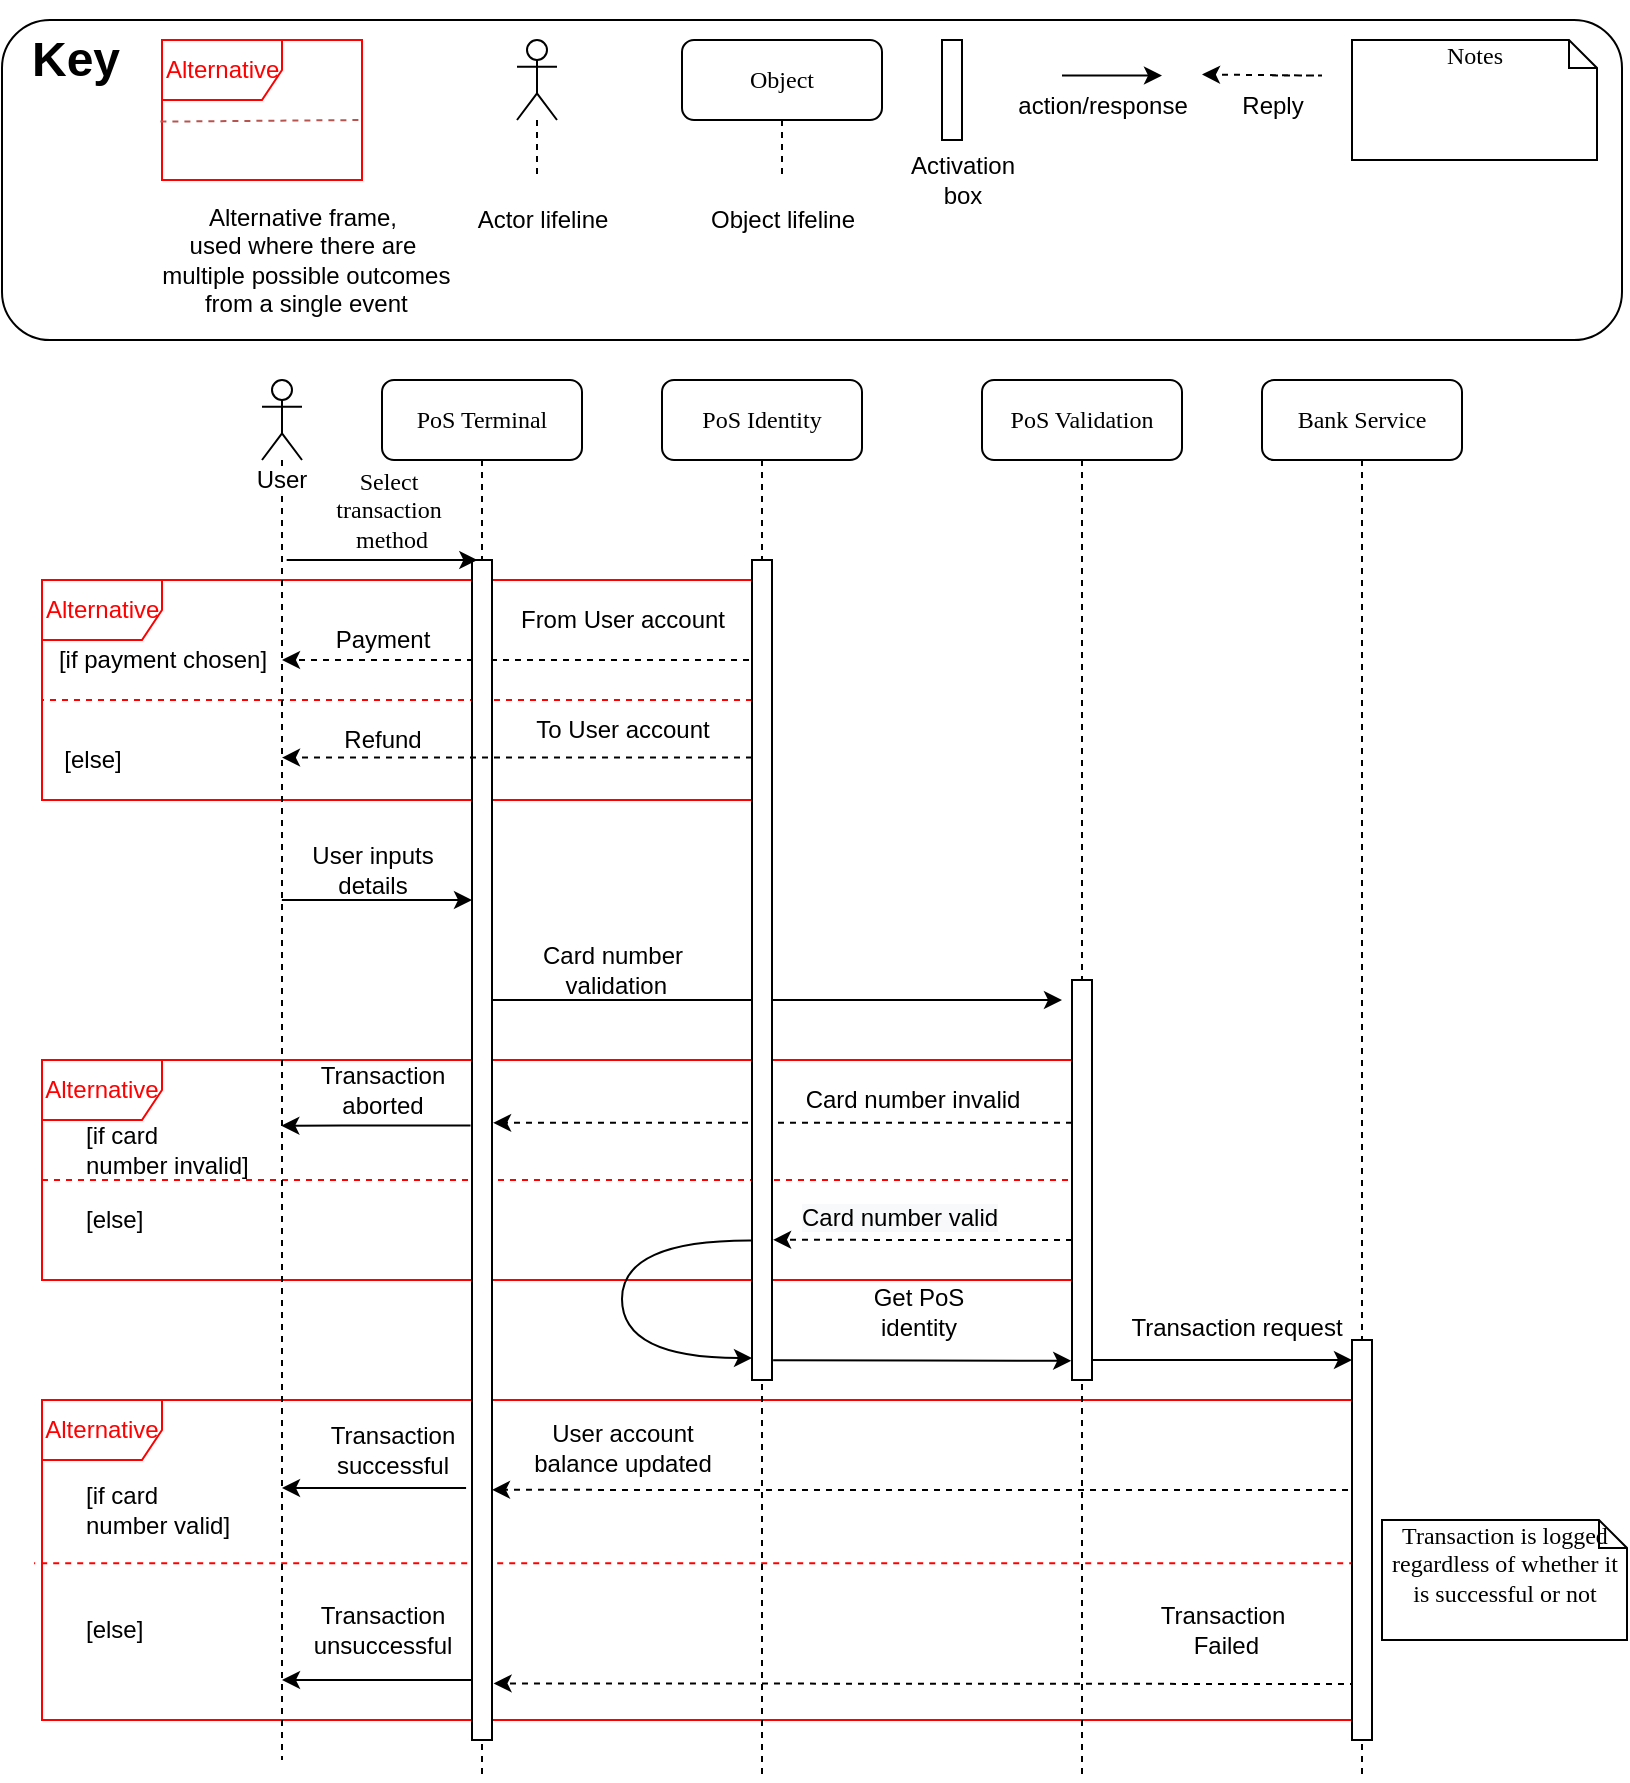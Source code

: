 <mxfile version="15.7.3" type="device"><diagram name="Page-1" id="13e1069c-82ec-6db2-03f1-153e76fe0fe0"><mxGraphModel dx="2138" dy="1499" grid="1" gridSize="10" guides="1" tooltips="1" connect="1" arrows="1" fold="1" page="1" pageScale="1" pageWidth="1100" pageHeight="850" background="none" math="0" shadow="0"><root><mxCell id="0"/><mxCell id="1" parent="0"/><mxCell id="HMbnHbtblO_8VEdp69nE-30" value="" style="rounded=1;whiteSpace=wrap;html=1;align=center;" vertex="1" parent="1"><mxGeometry x="-90" y="-100" width="810" height="160" as="geometry"/></mxCell><mxCell id="g32MehKwc59yKwNpWpvQ-69" value="&lt;font color=&quot;#ff0000&quot;&gt;Alternative&lt;/font&gt;" style="shape=umlFrame;whiteSpace=wrap;html=1;width=60;height=30;strokeColor=#FF0000;" parent="1" vertex="1"><mxGeometry x="-70" y="590" width="660" height="160" as="geometry"/></mxCell><mxCell id="7vEta_3EXKJIEZ94QdG3-17" style="edgeStyle=orthogonalEdgeStyle;rounded=0;orthogonalLoop=1;jettySize=auto;html=1;entryX=1.055;entryY=0.477;entryDx=0;entryDy=0;entryPerimeter=0;dashed=1;startArrow=none;startFill=0;endArrow=classic;endFill=1;" parent="1" source="7baba1c4bc27f4b0-13" target="7baba1c4bc27f4b0-9" edge="1"><mxGeometry relative="1" as="geometry"><Array as="points"><mxPoint x="300" y="451"/></Array></mxGeometry></mxCell><mxCell id="7vEta_3EXKJIEZ94QdG3-14" style="edgeStyle=orthogonalEdgeStyle;rounded=0;orthogonalLoop=1;jettySize=auto;html=1;startArrow=none;startFill=0;endArrow=classic;endFill=1;entryX=-0.04;entryY=0.952;entryDx=0;entryDy=0;entryPerimeter=0;exitX=1.056;exitY=0.976;exitDx=0;exitDy=0;exitPerimeter=0;" parent="1" source="7vEta_3EXKJIEZ94QdG3-16" target="7baba1c4bc27f4b0-13" edge="1"><mxGeometry relative="1" as="geometry"><mxPoint x="440" y="570" as="targetPoint"/><Array as="points"/></mxGeometry></mxCell><mxCell id="g32MehKwc59yKwNpWpvQ-23" value="&lt;font color=&quot;#ff0000&quot;&gt;Alternative&lt;/font&gt;" style="shape=umlFrame;whiteSpace=wrap;html=1;width=60;height=30;strokeColor=#FF0000;" parent="1" vertex="1"><mxGeometry x="-70" y="420" width="517" height="110" as="geometry"/></mxCell><mxCell id="g32MehKwc59yKwNpWpvQ-41" value="&lt;font color=&quot;#ff0000&quot;&gt;Alternative&lt;/font&gt;" style="shape=umlFrame;whiteSpace=wrap;html=1;align=left;strokeColor=#FF0000;" parent="1" vertex="1"><mxGeometry x="-70" y="180" width="360" height="110" as="geometry"/></mxCell><mxCell id="g32MehKwc59yKwNpWpvQ-40" style="edgeStyle=orthogonalEdgeStyle;rounded=0;orthogonalLoop=1;jettySize=auto;html=1;dashed=1;endArrow=none;endFill=0;strokeColor=#FF0000;" parent="1" source="7vEta_3EXKJIEZ94QdG3-16" edge="1"><mxGeometry relative="1" as="geometry"><mxPoint x="-70" y="240" as="targetPoint"/><mxPoint x="443" y="240" as="sourcePoint"/><Array as="points"><mxPoint x="190" y="240"/><mxPoint x="190" y="240"/></Array></mxGeometry></mxCell><mxCell id="g32MehKwc59yKwNpWpvQ-35" style="edgeStyle=orthogonalEdgeStyle;rounded=0;orthogonalLoop=1;jettySize=auto;html=1;dashed=1;" parent="1" source="7baba1c4bc27f4b0-2" target="g32MehKwc59yKwNpWpvQ-2" edge="1"><mxGeometry relative="1" as="geometry"><Array as="points"><mxPoint x="110" y="220"/><mxPoint x="110" y="220"/></Array></mxGeometry></mxCell><mxCell id="g32MehKwc59yKwNpWpvQ-65" style="edgeStyle=orthogonalEdgeStyle;rounded=0;orthogonalLoop=1;jettySize=auto;html=1;dashed=1;endArrow=classic;endFill=1;exitX=0.2;exitY=0.86;exitDx=0;exitDy=0;exitPerimeter=0;entryX=1.084;entryY=0.952;entryDx=0;entryDy=0;entryPerimeter=0;" parent="1" source="g32MehKwc59yKwNpWpvQ-49" target="7baba1c4bc27f4b0-9" edge="1"><mxGeometry relative="1" as="geometry"><mxPoint x="50" y="730.0" as="targetPoint"/><mxPoint x="142" y="730" as="sourcePoint"/><Array as="points"><mxPoint x="156" y="732"/></Array></mxGeometry></mxCell><mxCell id="g32MehKwc59yKwNpWpvQ-64" style="edgeStyle=orthogonalEdgeStyle;rounded=0;orthogonalLoop=1;jettySize=auto;html=1;dashed=1;endArrow=none;endFill=0;entryX=-0.006;entryY=0.51;entryDx=0;entryDy=0;entryPerimeter=0;strokeColor=#FF0000;" parent="1" target="g32MehKwc59yKwNpWpvQ-69" edge="1"><mxGeometry relative="1" as="geometry"><mxPoint x="50" y="670" as="targetPoint"/><mxPoint x="585" y="670.0" as="sourcePoint"/><Array as="points"><mxPoint x="585" y="672"/></Array></mxGeometry></mxCell><mxCell id="7vEta_3EXKJIEZ94QdG3-2" value="" style="endArrow=none;dashed=1;html=1;rounded=0;strokeColor=#FF0000;" parent="1" edge="1"><mxGeometry width="50" height="50" relative="1" as="geometry"><mxPoint x="-70" y="480" as="sourcePoint"/><mxPoint x="450" y="480" as="targetPoint"/></mxGeometry></mxCell><mxCell id="7baba1c4bc27f4b0-3" value="&lt;span&gt;PoS Validation&lt;/span&gt;" style="shape=umlLifeline;perimeter=lifelinePerimeter;whiteSpace=wrap;html=1;container=1;collapsible=0;recursiveResize=0;outlineConnect=0;rounded=1;shadow=0;comic=0;labelBackgroundColor=none;strokeWidth=1;fontFamily=Verdana;fontSize=12;align=center;" parent="1" vertex="1"><mxGeometry x="400" y="80" width="100" height="700" as="geometry"/></mxCell><mxCell id="7baba1c4bc27f4b0-13" value="" style="html=1;points=[];perimeter=orthogonalPerimeter;rounded=0;shadow=0;comic=0;labelBackgroundColor=none;strokeWidth=1;fontFamily=Verdana;fontSize=12;align=center;" parent="7baba1c4bc27f4b0-3" vertex="1"><mxGeometry x="45" y="300" width="10" height="200" as="geometry"/></mxCell><mxCell id="7baba1c4bc27f4b0-4" value="Bank Service" style="shape=umlLifeline;perimeter=lifelinePerimeter;whiteSpace=wrap;html=1;container=1;collapsible=0;recursiveResize=0;outlineConnect=0;rounded=1;shadow=0;comic=0;labelBackgroundColor=none;strokeWidth=1;fontFamily=Verdana;fontSize=12;align=center;" parent="1" vertex="1"><mxGeometry x="540" y="80" width="100" height="700" as="geometry"/></mxCell><mxCell id="wZrlLCuGmpjhpnZ4pYNM-21" value="Transaction request" style="text;html=1;align=center;verticalAlign=middle;resizable=0;points=[];autosize=1;strokeColor=none;fillColor=none;" parent="7baba1c4bc27f4b0-4" vertex="1"><mxGeometry x="-71" y="465" width="116" height="18" as="geometry"/></mxCell><mxCell id="7baba1c4bc27f4b0-8" value="PoS Terminal" style="shape=umlLifeline;perimeter=lifelinePerimeter;whiteSpace=wrap;html=1;container=1;collapsible=0;recursiveResize=0;outlineConnect=0;rounded=1;shadow=0;comic=0;labelBackgroundColor=none;strokeWidth=1;fontFamily=Verdana;fontSize=12;align=center;" parent="1" vertex="1"><mxGeometry x="100" y="80" width="100" height="700" as="geometry"/></mxCell><mxCell id="g32MehKwc59yKwNpWpvQ-13" style="edgeStyle=orthogonalEdgeStyle;rounded=0;orthogonalLoop=1;jettySize=auto;html=1;" parent="7baba1c4bc27f4b0-8" edge="1"><mxGeometry relative="1" as="geometry"><mxPoint x="-50.071" y="260.029" as="sourcePoint"/><mxPoint x="45" y="260.029" as="targetPoint"/><Array as="points"><mxPoint x="-20" y="260"/><mxPoint x="-20" y="260"/></Array></mxGeometry></mxCell><mxCell id="g32MehKwc59yKwNpWpvQ-14" value="User inputs&lt;br&gt;details" style="text;html=1;align=center;verticalAlign=middle;resizable=0;points=[];autosize=1;strokeColor=none;fillColor=none;" parent="7baba1c4bc27f4b0-8" vertex="1"><mxGeometry x="-45" y="230.0" width="80" height="30" as="geometry"/></mxCell><mxCell id="g32MehKwc59yKwNpWpvQ-38" value="Refund" style="text;html=1;align=center;verticalAlign=middle;resizable=0;points=[];autosize=1;strokeColor=none;fillColor=none;" parent="7baba1c4bc27f4b0-8" vertex="1"><mxGeometry x="-25" y="170" width="50" height="20" as="geometry"/></mxCell><mxCell id="g32MehKwc59yKwNpWpvQ-36" value="Payment" style="text;html=1;align=center;verticalAlign=middle;resizable=0;points=[];autosize=1;strokeColor=none;fillColor=none;" parent="7baba1c4bc27f4b0-8" vertex="1"><mxGeometry x="-30" y="120" width="60" height="20" as="geometry"/></mxCell><mxCell id="7baba1c4bc27f4b0-9" value="" style="html=1;points=[];perimeter=orthogonalPerimeter;rounded=0;shadow=0;comic=0;labelBackgroundColor=none;strokeWidth=1;fontFamily=Verdana;fontSize=12;align=center;" parent="7baba1c4bc27f4b0-8" vertex="1"><mxGeometry x="45" y="90" width="10" height="590" as="geometry"/></mxCell><mxCell id="7vEta_3EXKJIEZ94QdG3-28" value="Transaction &lt;br&gt;unsuccessful" style="text;html=1;align=center;verticalAlign=middle;resizable=0;points=[];autosize=1;strokeColor=none;fillColor=none;" parent="7baba1c4bc27f4b0-8" vertex="1"><mxGeometry x="-40" y="610" width="80" height="30" as="geometry"/></mxCell><mxCell id="7vEta_3EXKJIEZ94QdG3-29" value="Transaction &lt;br&gt;successful" style="text;html=1;align=center;verticalAlign=middle;resizable=0;points=[];autosize=1;strokeColor=none;fillColor=none;" parent="7baba1c4bc27f4b0-8" vertex="1"><mxGeometry x="-35" y="520" width="80" height="30" as="geometry"/></mxCell><mxCell id="g32MehKwc59yKwNpWpvQ-2" value="&lt;span style=&quot;background-color: rgb(255 , 255 , 255)&quot;&gt;User&lt;/span&gt;" style="shape=umlLifeline;participant=umlActor;perimeter=lifelinePerimeter;whiteSpace=wrap;html=1;container=1;collapsible=0;recursiveResize=0;verticalAlign=top;spacingTop=36;outlineConnect=0;" parent="1" vertex="1"><mxGeometry x="40" y="80" width="20" height="690" as="geometry"/></mxCell><mxCell id="g32MehKwc59yKwNpWpvQ-15" style="edgeStyle=orthogonalEdgeStyle;rounded=0;orthogonalLoop=1;jettySize=auto;html=1;" parent="1" edge="1"><mxGeometry relative="1" as="geometry"><mxPoint x="155" y="390" as="sourcePoint"/><mxPoint x="440" y="390" as="targetPoint"/><Array as="points"><mxPoint x="360" y="390"/><mxPoint x="360" y="390"/></Array></mxGeometry></mxCell><mxCell id="g32MehKwc59yKwNpWpvQ-16" value="Card number&lt;br&gt;&amp;nbsp;validation" style="text;html=1;align=center;verticalAlign=middle;resizable=0;points=[];autosize=1;strokeColor=none;fillColor=none;" parent="1" vertex="1"><mxGeometry x="170" y="360" width="90" height="30" as="geometry"/></mxCell><mxCell id="g32MehKwc59yKwNpWpvQ-18" value="Card number invalid" style="text;html=1;align=center;verticalAlign=middle;resizable=0;points=[];autosize=1;strokeColor=none;fillColor=none;" parent="1" vertex="1"><mxGeometry x="305" y="430" width="120" height="20" as="geometry"/></mxCell><mxCell id="7vEta_3EXKJIEZ94QdG3-30" style="edgeStyle=orthogonalEdgeStyle;rounded=0;orthogonalLoop=1;jettySize=auto;html=1;entryX=1;entryY=0.788;entryDx=0;entryDy=0;entryPerimeter=0;startArrow=none;startFill=0;endArrow=classic;endFill=1;dashed=1;exitX=-0.2;exitY=0.375;exitDx=0;exitDy=0;exitPerimeter=0;" parent="1" source="g32MehKwc59yKwNpWpvQ-49" target="7baba1c4bc27f4b0-9" edge="1"><mxGeometry relative="1" as="geometry"><Array as="points"/></mxGeometry></mxCell><mxCell id="7baba1c4bc27f4b0-2" value="PoS Identity" style="shape=umlLifeline;perimeter=lifelinePerimeter;whiteSpace=wrap;html=1;container=1;collapsible=0;recursiveResize=0;outlineConnect=0;rounded=1;shadow=0;comic=0;labelBackgroundColor=none;strokeWidth=1;fontFamily=Verdana;fontSize=12;align=center;" parent="1" vertex="1"><mxGeometry x="240" y="80" width="100" height="700" as="geometry"/></mxCell><mxCell id="g32MehKwc59yKwNpWpvQ-42" value="From User account" style="text;html=1;align=center;verticalAlign=middle;resizable=0;points=[];autosize=1;strokeColor=none;fillColor=none;" parent="7baba1c4bc27f4b0-2" vertex="1"><mxGeometry x="-80" y="110" width="120" height="20" as="geometry"/></mxCell><mxCell id="7vEta_3EXKJIEZ94QdG3-16" value="" style="html=1;points=[];perimeter=orthogonalPerimeter;rounded=0;shadow=0;comic=0;labelBackgroundColor=none;strokeWidth=1;fontFamily=Verdana;fontSize=12;align=center;" parent="7baba1c4bc27f4b0-2" vertex="1"><mxGeometry x="45" y="90" width="10" height="410" as="geometry"/></mxCell><mxCell id="7vEta_3EXKJIEZ94QdG3-24" value="" style="curved=1;endArrow=none;html=1;rounded=0;entryX=0;entryY=0.83;entryDx=0;entryDy=0;entryPerimeter=0;startArrow=classic;startFill=1;endFill=0;" parent="7baba1c4bc27f4b0-2" target="7vEta_3EXKJIEZ94QdG3-16" edge="1"><mxGeometry width="50" height="50" relative="1" as="geometry"><mxPoint x="45" y="489" as="sourcePoint"/><mxPoint x="45" y="380" as="targetPoint"/><Array as="points"><mxPoint x="-20" y="489"/><mxPoint x="-20" y="430"/></Array></mxGeometry></mxCell><mxCell id="g32MehKwc59yKwNpWpvQ-25" value="[if card &lt;br&gt;number invalid]" style="text;html=1;align=left;verticalAlign=middle;resizable=0;points=[];autosize=1;strokeColor=none;fillColor=none;" parent="1" vertex="1"><mxGeometry x="-50" y="449" width="91" height="32" as="geometry"/></mxCell><mxCell id="g32MehKwc59yKwNpWpvQ-26" value="[else]" style="text;html=1;align=left;verticalAlign=middle;resizable=0;points=[];autosize=1;strokeColor=none;fillColor=none;" parent="1" vertex="1"><mxGeometry x="-50" y="490" width="40" height="20" as="geometry"/></mxCell><mxCell id="g32MehKwc59yKwNpWpvQ-30" style="edgeStyle=orthogonalEdgeStyle;rounded=0;orthogonalLoop=1;jettySize=auto;html=1;exitX=-0.074;exitY=0.529;exitDx=0;exitDy=0;exitPerimeter=0;" parent="1" edge="1"><mxGeometry relative="1" as="geometry"><mxPoint x="144.26" y="452.76" as="sourcePoint"/><mxPoint x="49.667" y="452.833" as="targetPoint"/><Array as="points"><mxPoint x="80" y="453"/><mxPoint x="80" y="453"/></Array></mxGeometry></mxCell><mxCell id="g32MehKwc59yKwNpWpvQ-4" value="" style="endArrow=classic;html=1;rounded=0;" parent="1" edge="1"><mxGeometry width="50" height="50" relative="1" as="geometry"><mxPoint x="52.337" y="170.0" as="sourcePoint"/><mxPoint x="147.67" y="170.0" as="targetPoint"/></mxGeometry></mxCell><mxCell id="g32MehKwc59yKwNpWpvQ-3" value="&lt;span style=&quot;font-family: &amp;#34;verdana&amp;#34;&quot;&gt;Select&lt;/span&gt;&lt;br style=&quot;font-family: &amp;#34;verdana&amp;#34;&quot;&gt;&lt;span style=&quot;font-family: &amp;#34;verdana&amp;#34;&quot;&gt;transaction&lt;/span&gt;&lt;br style=&quot;font-family: &amp;#34;verdana&amp;#34;&quot;&gt;&lt;span style=&quot;font-family: &amp;#34;verdana&amp;#34;&quot;&gt;&amp;nbsp;method&lt;/span&gt;" style="text;html=1;align=center;verticalAlign=middle;resizable=0;points=[];autosize=1;strokeColor=none;fillColor=none;" parent="1" vertex="1"><mxGeometry x="62.67" y="120" width="80" height="50" as="geometry"/></mxCell><mxCell id="g32MehKwc59yKwNpWpvQ-44" value="[if payment chosen]" style="text;html=1;align=center;verticalAlign=middle;resizable=0;points=[];autosize=1;strokeColor=none;fillColor=none;" parent="1" vertex="1"><mxGeometry x="-70" y="210" width="120" height="20" as="geometry"/></mxCell><mxCell id="g32MehKwc59yKwNpWpvQ-45" value="[else]" style="text;html=1;align=center;verticalAlign=middle;resizable=0;points=[];autosize=1;strokeColor=none;fillColor=none;" parent="1" vertex="1"><mxGeometry x="-65" y="260" width="40" height="20" as="geometry"/></mxCell><mxCell id="g32MehKwc59yKwNpWpvQ-49" value="" style="html=1;points=[];perimeter=orthogonalPerimeter;rounded=0;shadow=0;comic=0;labelBackgroundColor=none;strokeWidth=1;fontFamily=Verdana;fontSize=12;align=center;" parent="1" vertex="1"><mxGeometry x="585" y="560" width="10" height="200" as="geometry"/></mxCell><mxCell id="g32MehKwc59yKwNpWpvQ-67" value="User account&lt;br&gt;balance updated" style="text;html=1;align=center;verticalAlign=middle;resizable=0;points=[];autosize=1;strokeColor=none;fillColor=none;" parent="1" vertex="1"><mxGeometry x="170" y="599" width="100" height="30" as="geometry"/></mxCell><mxCell id="g32MehKwc59yKwNpWpvQ-70" value="[if card &lt;br&gt;number valid]" style="text;html=1;align=left;verticalAlign=middle;resizable=0;points=[];autosize=1;strokeColor=none;fillColor=none;" parent="1" vertex="1"><mxGeometry x="-50" y="629" width="82" height="32" as="geometry"/></mxCell><mxCell id="g32MehKwc59yKwNpWpvQ-71" value="[else]" style="text;html=1;align=left;verticalAlign=middle;resizable=0;points=[];autosize=1;strokeColor=none;fillColor=none;" parent="1" vertex="1"><mxGeometry x="-50" y="695" width="40" height="20" as="geometry"/></mxCell><mxCell id="wZrlLCuGmpjhpnZ4pYNM-1" value="Transaction&lt;br&gt;aborted" style="text;html=1;align=center;verticalAlign=middle;resizable=0;points=[];autosize=1;strokeColor=none;fillColor=none;" parent="1" vertex="1"><mxGeometry x="59.65" y="420" width="80" height="30" as="geometry"/></mxCell><mxCell id="wZrlLCuGmpjhpnZ4pYNM-19" value="Get PoS&lt;br&gt;identity" style="text;html=1;align=center;verticalAlign=middle;resizable=0;points=[];autosize=1;strokeColor=none;fillColor=none;" parent="1" vertex="1"><mxGeometry x="340" y="530" width="55" height="32" as="geometry"/></mxCell><mxCell id="g32MehKwc59yKwNpWpvQ-22" value="&lt;span style=&quot;color: rgb(0 , 0 , 0) ; font-family: &amp;#34;helvetica&amp;#34; ; font-size: 12px ; font-style: normal ; font-weight: 400 ; letter-spacing: normal ; text-align: center ; text-indent: 0px ; text-transform: none ; word-spacing: 0px ; background-color: rgb(248 , 249 , 250) ; display: inline ; float: none&quot;&gt;Card number valid&lt;/span&gt;" style="text;whiteSpace=wrap;html=1;" parent="1" vertex="1"><mxGeometry x="307.5" y="485" width="120" height="25" as="geometry"/></mxCell><mxCell id="7vEta_3EXKJIEZ94QdG3-15" style="edgeStyle=orthogonalEdgeStyle;rounded=0;orthogonalLoop=1;jettySize=auto;html=1;startArrow=none;startFill=0;endArrow=classic;endFill=1;dashed=1;exitX=0;exitY=0.241;exitDx=0;exitDy=0;exitPerimeter=0;" parent="1" source="7vEta_3EXKJIEZ94QdG3-16" target="g32MehKwc59yKwNpWpvQ-2" edge="1"><mxGeometry relative="1" as="geometry"><Array as="points"><mxPoint x="260" y="269"/><mxPoint x="260" y="269"/></Array></mxGeometry></mxCell><mxCell id="g32MehKwc59yKwNpWpvQ-43" value="To User account" style="text;html=1;align=center;verticalAlign=middle;resizable=0;points=[];autosize=1;strokeColor=none;fillColor=none;" parent="1" vertex="1"><mxGeometry x="170" y="245" width="100" height="20" as="geometry"/></mxCell><mxCell id="7vEta_3EXKJIEZ94QdG3-18" style="edgeStyle=orthogonalEdgeStyle;rounded=0;orthogonalLoop=1;jettySize=auto;html=1;entryX=1.055;entryY=0.829;entryDx=0;entryDy=0;entryPerimeter=0;dashed=1;startArrow=none;startFill=0;endArrow=classic;endFill=1;" parent="1" source="7baba1c4bc27f4b0-13" target="7vEta_3EXKJIEZ94QdG3-16" edge="1"><mxGeometry relative="1" as="geometry"><Array as="points"><mxPoint x="400" y="510"/><mxPoint x="400" y="510"/></Array></mxGeometry></mxCell><mxCell id="7vEta_3EXKJIEZ94QdG3-19" style="edgeStyle=orthogonalEdgeStyle;rounded=0;orthogonalLoop=1;jettySize=auto;html=1;startArrow=none;startFill=0;endArrow=classic;endFill=1;" parent="1" source="7baba1c4bc27f4b0-13" target="g32MehKwc59yKwNpWpvQ-49" edge="1"><mxGeometry relative="1" as="geometry"><mxPoint x="583" y="570" as="targetPoint"/><Array as="points"><mxPoint x="560" y="570"/><mxPoint x="560" y="570"/></Array></mxGeometry></mxCell><mxCell id="7vEta_3EXKJIEZ94QdG3-27" value="&lt;div&gt;Transaction is logged regardless of whether it is successful or not&lt;/div&gt;" style="shape=note;whiteSpace=wrap;html=1;size=14;verticalAlign=top;align=center;spacingTop=-6;rounded=0;shadow=0;comic=0;labelBackgroundColor=none;strokeWidth=1;fontFamily=Verdana;fontSize=12" parent="1" vertex="1"><mxGeometry x="600" y="650" width="122.5" height="60" as="geometry"/></mxCell><mxCell id="g32MehKwc59yKwNpWpvQ-68" value="Transaction&lt;br&gt;&amp;nbsp;Failed" style="text;html=1;align=center;verticalAlign=middle;resizable=0;points=[];autosize=1;strokeColor=none;fillColor=none;" parent="1" vertex="1"><mxGeometry x="480" y="690" width="80" height="30" as="geometry"/></mxCell><mxCell id="g32MehKwc59yKwNpWpvQ-66" style="edgeStyle=orthogonalEdgeStyle;rounded=0;orthogonalLoop=1;jettySize=auto;html=1;endArrow=classic;endFill=1;exitX=0.963;exitY=1.133;exitDx=0;exitDy=0;exitPerimeter=0;" parent="1" source="7vEta_3EXKJIEZ94QdG3-29" target="g32MehKwc59yKwNpWpvQ-2" edge="1"><mxGeometry relative="1" as="geometry"><mxPoint x="50" y="635" as="targetPoint"/><mxPoint x="585" y="635.0" as="sourcePoint"/><Array as="points"><mxPoint x="70" y="634"/><mxPoint x="70" y="634"/></Array></mxGeometry></mxCell><mxCell id="7vEta_3EXKJIEZ94QdG3-32" style="edgeStyle=orthogonalEdgeStyle;rounded=0;orthogonalLoop=1;jettySize=auto;html=1;startArrow=none;startFill=0;endArrow=classic;endFill=1;" parent="1" source="7baba1c4bc27f4b0-9" target="g32MehKwc59yKwNpWpvQ-2" edge="1"><mxGeometry relative="1" as="geometry"><Array as="points"><mxPoint x="80" y="730"/><mxPoint x="80" y="730"/></Array></mxGeometry></mxCell><mxCell id="HMbnHbtblO_8VEdp69nE-11" value="&lt;h1&gt;Key&lt;/h1&gt;" style="text;html=1;strokeColor=none;fillColor=none;spacing=5;spacingTop=-20;whiteSpace=wrap;overflow=hidden;rounded=0;" vertex="1" parent="1"><mxGeometry x="-80" y="-100" width="190" height="120" as="geometry"/></mxCell><mxCell id="HMbnHbtblO_8VEdp69nE-12" value="&lt;font color=&quot;#ff0000&quot;&gt;Alternative&lt;/font&gt;" style="shape=umlFrame;whiteSpace=wrap;html=1;align=left;strokeColor=#FF0000;" vertex="1" parent="1"><mxGeometry x="-10" y="-90" width="100" height="70" as="geometry"/></mxCell><mxCell id="HMbnHbtblO_8VEdp69nE-15" value="" style="endArrow=none;dashed=1;html=1;rounded=0;exitX=-0.008;exitY=0.583;exitDx=0;exitDy=0;exitPerimeter=0;fillColor=#f8cecc;strokeColor=#b85450;" edge="1" parent="1" source="HMbnHbtblO_8VEdp69nE-12"><mxGeometry width="50" height="50" relative="1" as="geometry"><mxPoint x="43.5" as="sourcePoint"/><mxPoint x="90" y="-50" as="targetPoint"/></mxGeometry></mxCell><mxCell id="HMbnHbtblO_8VEdp69nE-16" value="Alternative frame, &lt;br&gt;used where there are&lt;br&gt;&amp;nbsp;multiple possible outcomes&lt;br&gt;&amp;nbsp;from a single event" style="text;html=1;align=center;verticalAlign=middle;resizable=0;points=[];autosize=1;strokeColor=none;fillColor=none;" vertex="1" parent="1"><mxGeometry x="-20" y="-10" width="160" height="60" as="geometry"/></mxCell><mxCell id="HMbnHbtblO_8VEdp69nE-17" value="" style="shape=umlLifeline;participant=umlActor;perimeter=lifelinePerimeter;whiteSpace=wrap;html=1;container=1;collapsible=0;recursiveResize=0;verticalAlign=top;spacingTop=36;outlineConnect=0;" vertex="1" parent="1"><mxGeometry x="167.5" y="-90" width="20" height="70" as="geometry"/></mxCell><mxCell id="HMbnHbtblO_8VEdp69nE-18" value="Actor lifeline" style="text;html=1;align=center;verticalAlign=middle;resizable=0;points=[];autosize=1;strokeColor=none;fillColor=none;" vertex="1" parent="1"><mxGeometry x="140" y="-10" width="80" height="20" as="geometry"/></mxCell><mxCell id="HMbnHbtblO_8VEdp69nE-20" value="Object" style="shape=umlLifeline;perimeter=lifelinePerimeter;whiteSpace=wrap;html=1;container=1;collapsible=0;recursiveResize=0;outlineConnect=0;rounded=1;shadow=0;comic=0;labelBackgroundColor=none;strokeWidth=1;fontFamily=Verdana;fontSize=12;align=center;" vertex="1" parent="1"><mxGeometry x="250" y="-90" width="100" height="70" as="geometry"/></mxCell><mxCell id="HMbnHbtblO_8VEdp69nE-22" value="Object lifeline" style="text;html=1;align=center;verticalAlign=middle;resizable=0;points=[];autosize=1;strokeColor=none;fillColor=none;" vertex="1" parent="1"><mxGeometry x="255" y="-10" width="90" height="20" as="geometry"/></mxCell><mxCell id="HMbnHbtblO_8VEdp69nE-23" value="&lt;div&gt;Notes&lt;/div&gt;" style="shape=note;whiteSpace=wrap;html=1;size=14;verticalAlign=top;align=center;spacingTop=-6;rounded=0;shadow=0;comic=0;labelBackgroundColor=none;strokeWidth=1;fontFamily=Verdana;fontSize=12" vertex="1" parent="1"><mxGeometry x="585" y="-90" width="122.5" height="60" as="geometry"/></mxCell><mxCell id="HMbnHbtblO_8VEdp69nE-24" style="edgeStyle=orthogonalEdgeStyle;rounded=0;orthogonalLoop=1;jettySize=auto;html=1;startArrow=none;startFill=0;endArrow=classic;endFill=1;" edge="1" parent="1"><mxGeometry relative="1" as="geometry"><Array as="points"><mxPoint x="450" y="-72.25"/><mxPoint x="450" y="-72.25"/></Array><mxPoint x="440" y="-72.25" as="sourcePoint"/><mxPoint x="490" y="-72.25" as="targetPoint"/></mxGeometry></mxCell><mxCell id="HMbnHbtblO_8VEdp69nE-25" style="edgeStyle=orthogonalEdgeStyle;rounded=0;orthogonalLoop=1;jettySize=auto;html=1;startArrow=none;startFill=0;endArrow=classic;endFill=1;dashed=1;" edge="1" parent="1"><mxGeometry relative="1" as="geometry"><Array as="points"><mxPoint x="570" y="-72.75"/><mxPoint x="570" y="-72.75"/></Array><mxPoint x="545" y="-72.25" as="sourcePoint"/><mxPoint x="510" y="-72.75" as="targetPoint"/></mxGeometry></mxCell><mxCell id="HMbnHbtblO_8VEdp69nE-26" value="action/response" style="text;html=1;align=center;verticalAlign=middle;resizable=0;points=[];autosize=1;strokeColor=none;fillColor=none;" vertex="1" parent="1"><mxGeometry x="410" y="-67.25" width="100" height="20" as="geometry"/></mxCell><mxCell id="HMbnHbtblO_8VEdp69nE-27" value="Reply" style="text;html=1;align=center;verticalAlign=middle;resizable=0;points=[];autosize=1;strokeColor=none;fillColor=none;" vertex="1" parent="1"><mxGeometry x="520" y="-67.25" width="50" height="20" as="geometry"/></mxCell><mxCell id="HMbnHbtblO_8VEdp69nE-28" value="" style="html=1;points=[];perimeter=orthogonalPerimeter;rounded=0;shadow=0;comic=0;labelBackgroundColor=none;strokeWidth=1;fontFamily=Verdana;fontSize=12;align=center;" vertex="1" parent="1"><mxGeometry x="380" y="-90" width="10" height="50" as="geometry"/></mxCell><mxCell id="HMbnHbtblO_8VEdp69nE-29" value="Activation&lt;br&gt;box" style="text;html=1;align=center;verticalAlign=middle;resizable=0;points=[];autosize=1;strokeColor=none;fillColor=none;" vertex="1" parent="1"><mxGeometry x="355" y="-35" width="70" height="30" as="geometry"/></mxCell></root></mxGraphModel></diagram></mxfile>